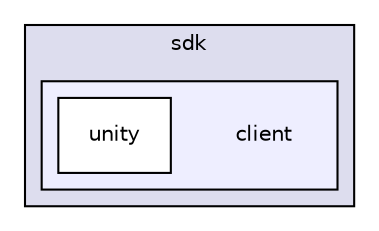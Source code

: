 digraph "/Users/marco/UnityProjects/Android/Jibe/git/unity-plugin/jibe-android-wrapper/src/jibe/sdk/client" {
  compound=true
  node [ fontsize="10", fontname="Helvetica"];
  edge [ labelfontsize="10", labelfontname="Helvetica"];
  subgraph clusterdir_d3fb300f463a9f69a33d16452954409a {
    graph [ bgcolor="#ddddee", pencolor="black", label="sdk" fontname="Helvetica", fontsize="10", URL="dir_d3fb300f463a9f69a33d16452954409a.html"]
  subgraph clusterdir_0844695f64d97bd354f274abda4957e9 {
    graph [ bgcolor="#eeeeff", pencolor="black", label="" URL="dir_0844695f64d97bd354f274abda4957e9.html"];
    dir_0844695f64d97bd354f274abda4957e9 [shape=plaintext label="client"];
    dir_6516c46324f7f45697a02caafe11f306 [shape=box label="unity" color="black" fillcolor="white" style="filled" URL="dir_6516c46324f7f45697a02caafe11f306.html"];
  }
  }
}
